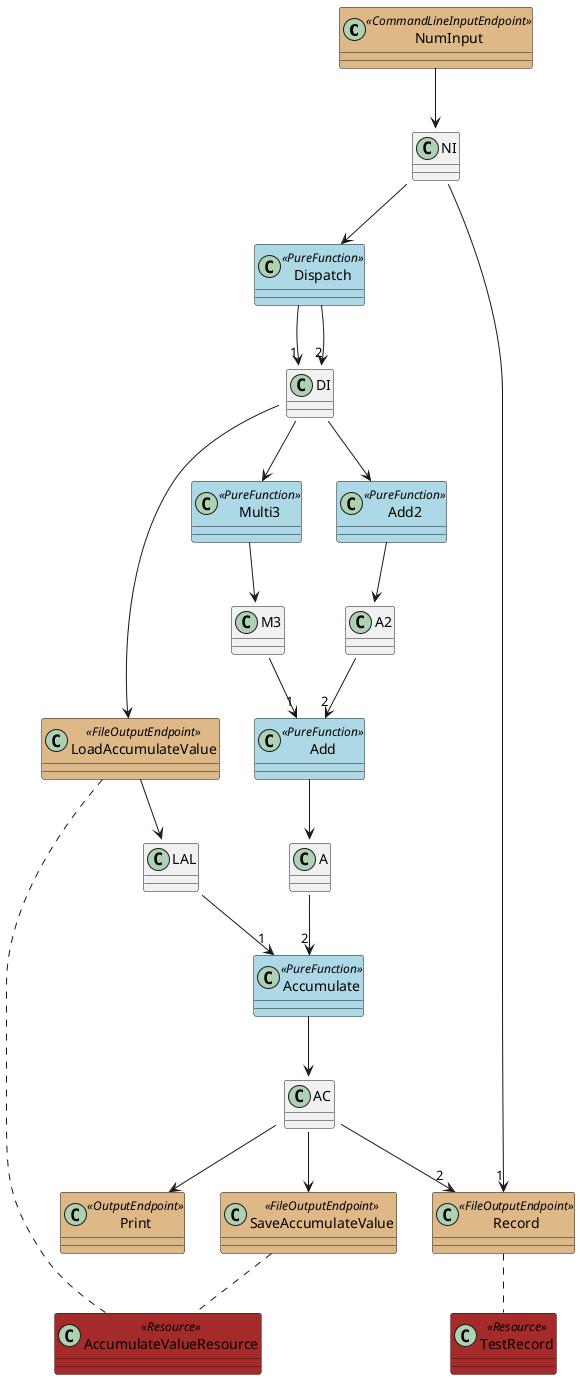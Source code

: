
@startuml

skinparam class {
	BackgroundColor<<CommandLineInputEndpoint>> BurlyWood
    BackgroundColor<<CommandLineArgsInputEndpoint>> BurlyWood
    BackgroundColor<<AliyunHttpInputEndpoint>> BurlyWood
    BackgroundColor<<OutputEndpoint>> BurlyWood
    BackgroundColor<<FileOutputEndpoint>> BurlyWood
    BackgroundColor<<PureFunction>> LightBlue
    BackgroundColor<<AlternativePath>> Crimson
    BackgroundColor<<Resource>> Brown
}

class NumInput <<CommandLineInputEndpoint>>
class Add2 <<PureFunction>>
class Add <<PureFunction>>
class Print <<OutputEndpoint>>
class Multi3 <<PureFunction>>
class Accumulate <<PureFunction>>
class LoadAccumulateValue <<FileOutputEndpoint>>
class SaveAccumulateValue <<FileOutputEndpoint>>
class AccumulateValueResource <<Resource>>
class Dispatch <<PureFunction>>
class Record <<FileOutputEndpoint>>
class TestRecord <<Resource>>

LoadAccumulateValue .. AccumulateValueResource
SaveAccumulateValue .. AccumulateValueResource
NumInput --> NI::Integer
NI::Integer --> "1" Record
Record .. TestRecord
NI::Integer --> Dispatch
Dispatch --> "1" DI::Integer
Dispatch --> "2" DI::Unit
DI::Unit --> LoadAccumulateValue
LoadAccumulateValue --> LAL::Integer
LAL::Integer --> "1" Accumulate
DI::Integer --> Add2
DI::Integer --> Multi3
Add2 --> A2::Integer
A2::Integer --> "2" Add
Multi3 --> M3::Integer
M3::Integer --> "1" Add
Add --> A::Integer
A::Integer --> "2" Accumulate
Accumulate --> AC::Integer
AC::Integer --> Print
AC::Integer --> SaveAccumulateValue
AC::Integer --> "2" Record
@enduml
